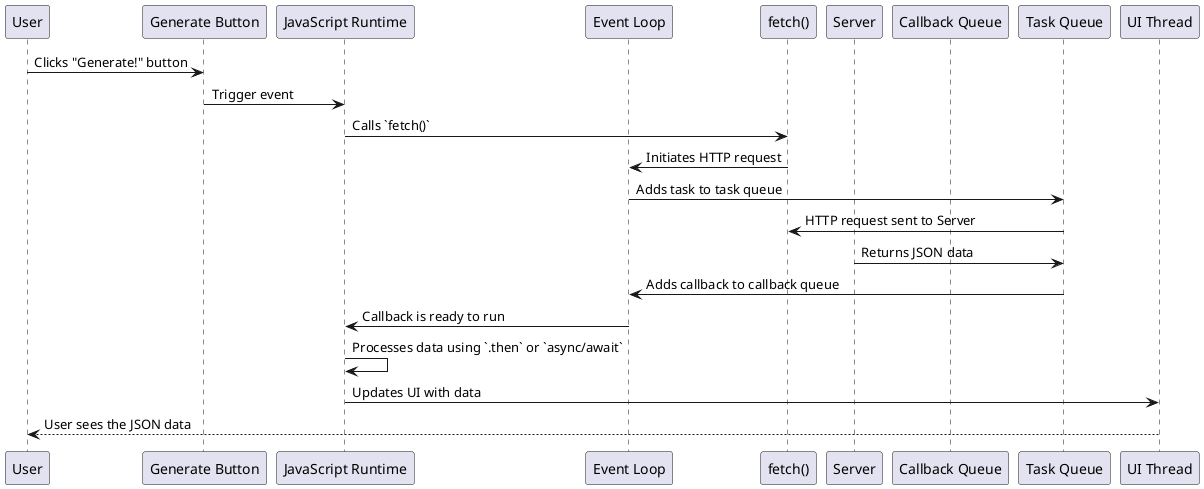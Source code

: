 @startuml
participant User
participant Button as "Generate Button"
participant JSRuntime as "JavaScript Runtime"
participant EventLoop as "Event Loop"
participant Fetch as "fetch()"
participant Server as "Server"
participant CallbackQueue as "Callback Queue"
participant TaskQueue as "Task Queue"
participant UI as "UI Thread"

User -> Button: Clicks "Generate!" button
Button -> JSRuntime: Trigger event
JSRuntime -> Fetch: Calls `fetch()`
Fetch -> EventLoop: Initiates HTTP request
EventLoop -> TaskQueue: Adds task to task queue
TaskQueue -> Fetch: HTTP request sent to Server
Server -> TaskQueue: Returns JSON data
TaskQueue -> EventLoop: Adds callback to callback queue
EventLoop -> JSRuntime: Callback is ready to run
JSRuntime -> JSRuntime: Processes data using `.then` or `async/await`
JSRuntime -> UI: Updates UI with data
UI --> User: User sees the JSON data
@enduml